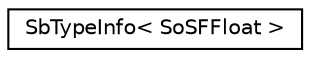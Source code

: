digraph "Graphical Class Hierarchy"
{
 // LATEX_PDF_SIZE
  edge [fontname="Helvetica",fontsize="10",labelfontname="Helvetica",labelfontsize="10"];
  node [fontname="Helvetica",fontsize="10",shape=record];
  rankdir="LR";
  Node0 [label="SbTypeInfo\< SoSFFloat \>",height=0.2,width=0.4,color="black", fillcolor="white", style="filled",URL="$structSbTypeInfo_3_01SoSFFloat_01_4.html",tooltip=" "];
}
